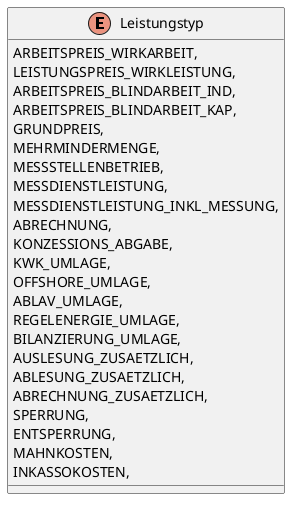 @startuml
enum Leistungstyp {
    ARBEITSPREIS_WIRKARBEIT,
    LEISTUNGSPREIS_WIRKLEISTUNG,
    ARBEITSPREIS_BLINDARBEIT_IND,
    ARBEITSPREIS_BLINDARBEIT_KAP,
    GRUNDPREIS,
    MEHRMINDERMENGE,
    MESSSTELLENBETRIEB,
    MESSDIENSTLEISTUNG,
    MESSDIENSTLEISTUNG_INKL_MESSUNG,
    ABRECHNUNG,
    KONZESSIONS_ABGABE,
    KWK_UMLAGE,
    OFFSHORE_UMLAGE,
    ABLAV_UMLAGE,
    REGELENERGIE_UMLAGE,
    BILANZIERUNG_UMLAGE,
    AUSLESUNG_ZUSAETZLICH,
    ABLESUNG_ZUSAETZLICH,
    ABRECHNUNG_ZUSAETZLICH,
    SPERRUNG,
    ENTSPERRUNG,
    MAHNKOSTEN,
    INKASSOKOSTEN,
}
@enduml
